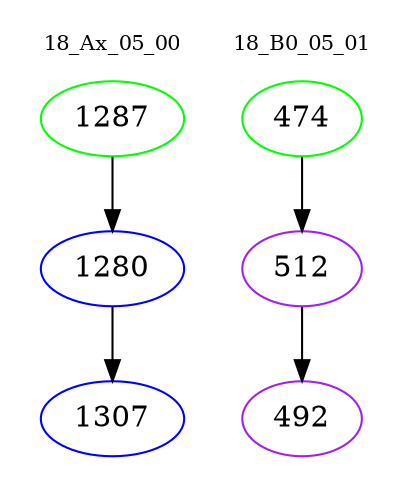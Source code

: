 digraph{
subgraph cluster_0 {
color = white
label = "18_Ax_05_00";
fontsize=10;
T0_1287 [label="1287", color="green"]
T0_1287 -> T0_1280 [color="black"]
T0_1280 [label="1280", color="blue"]
T0_1280 -> T0_1307 [color="black"]
T0_1307 [label="1307", color="blue"]
}
subgraph cluster_1 {
color = white
label = "18_B0_05_01";
fontsize=10;
T1_474 [label="474", color="green"]
T1_474 -> T1_512 [color="black"]
T1_512 [label="512", color="purple"]
T1_512 -> T1_492 [color="black"]
T1_492 [label="492", color="purple"]
}
}
